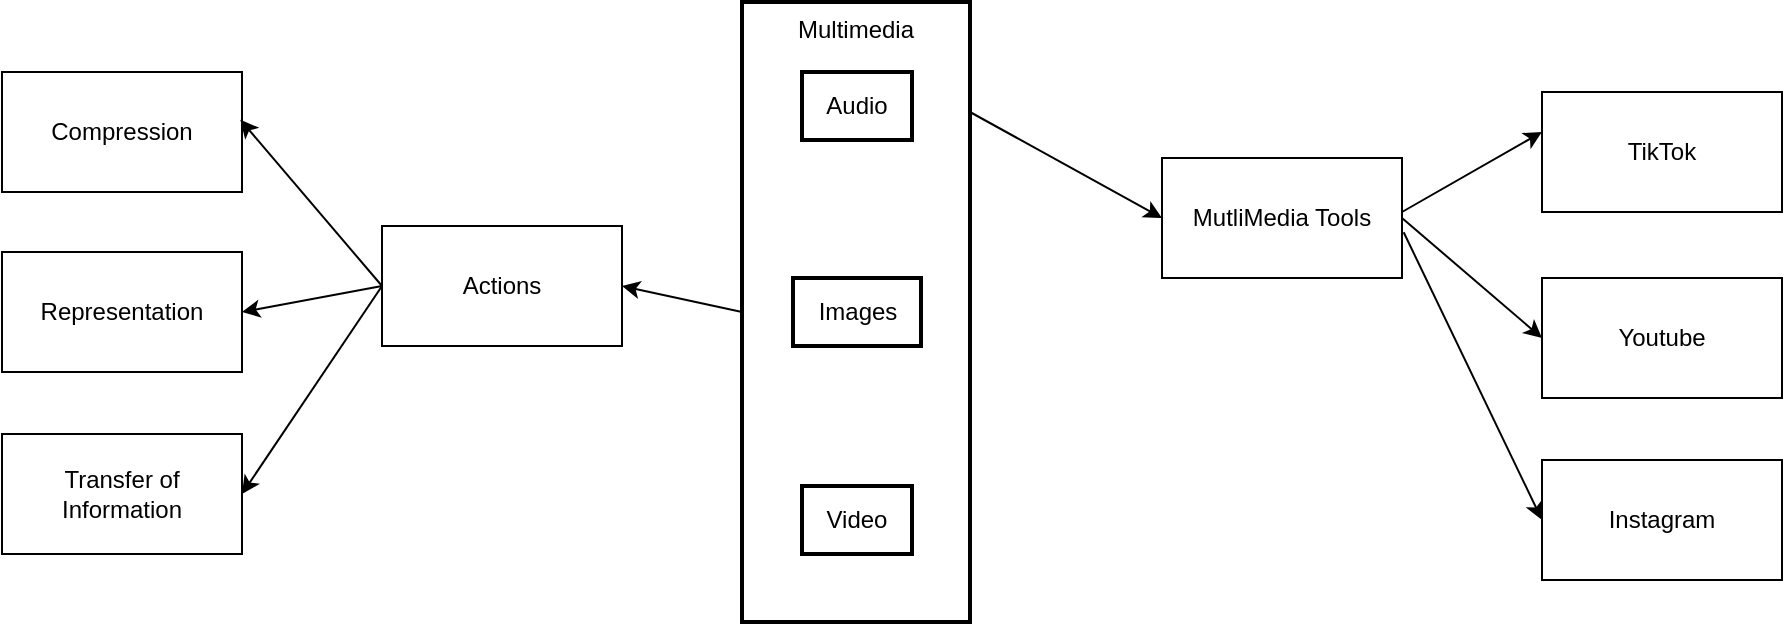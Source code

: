 <mxfile version="24.7.10">
  <diagram name="Page-1" id="rwC9aylAt8nc5SeQCqFg">
    <mxGraphModel dx="1886" dy="694" grid="1" gridSize="10" guides="1" tooltips="1" connect="1" arrows="1" fold="1" page="1" pageScale="1" pageWidth="850" pageHeight="1100" math="0" shadow="0">
      <root>
        <mxCell id="0" />
        <mxCell id="1" parent="0" />
        <mxCell id="6" value="Multimedia" style="whiteSpace=wrap;strokeWidth=2;verticalAlign=top;" parent="1" vertex="1">
          <mxGeometry y="15" width="114" height="310" as="geometry" />
        </mxCell>
        <mxCell id="7" value="Audio" style="whiteSpace=wrap;strokeWidth=2;" parent="1" vertex="1">
          <mxGeometry x="30" y="50" width="55" height="34" as="geometry" />
        </mxCell>
        <mxCell id="8" value="Video" style="whiteSpace=wrap;strokeWidth=2;" parent="1" vertex="1">
          <mxGeometry x="30" y="257" width="55" height="34" as="geometry" />
        </mxCell>
        <mxCell id="9" value="Images" style="whiteSpace=wrap;strokeWidth=2;" parent="1" vertex="1">
          <mxGeometry x="25.5" y="153" width="64" height="34" as="geometry" />
        </mxCell>
        <mxCell id="WNhOF69jlbTIpOULVdSo-18" value="MutliMedia Tools" style="rounded=0;whiteSpace=wrap;html=1;" vertex="1" parent="1">
          <mxGeometry x="210" y="93" width="120" height="60" as="geometry" />
        </mxCell>
        <mxCell id="WNhOF69jlbTIpOULVdSo-19" value="" style="endArrow=classic;html=1;rounded=0;entryX=0;entryY=0.5;entryDx=0;entryDy=0;" edge="1" parent="1" target="WNhOF69jlbTIpOULVdSo-18">
          <mxGeometry width="50" height="50" relative="1" as="geometry">
            <mxPoint x="114" y="70" as="sourcePoint" />
            <mxPoint x="164" y="20" as="targetPoint" />
          </mxGeometry>
        </mxCell>
        <mxCell id="WNhOF69jlbTIpOULVdSo-20" value="Youtube" style="rounded=0;whiteSpace=wrap;html=1;" vertex="1" parent="1">
          <mxGeometry x="400" y="153" width="120" height="60" as="geometry" />
        </mxCell>
        <mxCell id="WNhOF69jlbTIpOULVdSo-21" value="TikTok" style="rounded=0;whiteSpace=wrap;html=1;" vertex="1" parent="1">
          <mxGeometry x="400" y="60" width="120" height="60" as="geometry" />
        </mxCell>
        <mxCell id="WNhOF69jlbTIpOULVdSo-22" value="Instagram" style="rounded=0;whiteSpace=wrap;html=1;" vertex="1" parent="1">
          <mxGeometry x="400" y="244" width="120" height="60" as="geometry" />
        </mxCell>
        <mxCell id="WNhOF69jlbTIpOULVdSo-23" value="" style="endArrow=classic;html=1;rounded=0;entryX=0;entryY=0.333;entryDx=0;entryDy=0;entryPerimeter=0;" edge="1" parent="1" target="WNhOF69jlbTIpOULVdSo-21">
          <mxGeometry width="50" height="50" relative="1" as="geometry">
            <mxPoint x="330" y="120" as="sourcePoint" />
            <mxPoint x="380" y="70" as="targetPoint" />
          </mxGeometry>
        </mxCell>
        <mxCell id="WNhOF69jlbTIpOULVdSo-24" value="" style="endArrow=classic;html=1;rounded=0;entryX=0;entryY=0.5;entryDx=0;entryDy=0;exitX=1;exitY=0.5;exitDx=0;exitDy=0;" edge="1" parent="1" source="WNhOF69jlbTIpOULVdSo-18" target="WNhOF69jlbTIpOULVdSo-20">
          <mxGeometry width="50" height="50" relative="1" as="geometry">
            <mxPoint x="360" y="230" as="sourcePoint" />
            <mxPoint x="410" y="180" as="targetPoint" />
          </mxGeometry>
        </mxCell>
        <mxCell id="WNhOF69jlbTIpOULVdSo-25" value="" style="endArrow=classic;html=1;rounded=0;exitX=1.007;exitY=0.619;exitDx=0;exitDy=0;exitPerimeter=0;entryX=0;entryY=0.5;entryDx=0;entryDy=0;" edge="1" parent="1" source="WNhOF69jlbTIpOULVdSo-18" target="WNhOF69jlbTIpOULVdSo-22">
          <mxGeometry width="50" height="50" relative="1" as="geometry">
            <mxPoint x="360" y="230" as="sourcePoint" />
            <mxPoint x="410" y="180" as="targetPoint" />
          </mxGeometry>
        </mxCell>
        <mxCell id="WNhOF69jlbTIpOULVdSo-26" value="Actions" style="rounded=0;whiteSpace=wrap;html=1;" vertex="1" parent="1">
          <mxGeometry x="-180" y="127" width="120" height="60" as="geometry" />
        </mxCell>
        <mxCell id="WNhOF69jlbTIpOULVdSo-28" value="" style="endArrow=classic;html=1;rounded=0;entryX=1;entryY=0.5;entryDx=0;entryDy=0;" edge="1" parent="1" target="WNhOF69jlbTIpOULVdSo-26">
          <mxGeometry width="50" height="50" relative="1" as="geometry">
            <mxPoint y="170" as="sourcePoint" />
            <mxPoint x="50" y="120" as="targetPoint" />
          </mxGeometry>
        </mxCell>
        <mxCell id="WNhOF69jlbTIpOULVdSo-29" value="Compression" style="rounded=0;whiteSpace=wrap;html=1;" vertex="1" parent="1">
          <mxGeometry x="-370" y="50" width="120" height="60" as="geometry" />
        </mxCell>
        <mxCell id="WNhOF69jlbTIpOULVdSo-30" value="Representation" style="rounded=0;whiteSpace=wrap;html=1;" vertex="1" parent="1">
          <mxGeometry x="-370" y="140" width="120" height="60" as="geometry" />
        </mxCell>
        <mxCell id="WNhOF69jlbTIpOULVdSo-31" value="Transfer of Information" style="rounded=0;whiteSpace=wrap;html=1;" vertex="1" parent="1">
          <mxGeometry x="-370" y="231" width="120" height="60" as="geometry" />
        </mxCell>
        <mxCell id="WNhOF69jlbTIpOULVdSo-32" value="" style="endArrow=classic;html=1;rounded=0;exitX=0;exitY=0.5;exitDx=0;exitDy=0;entryX=0.993;entryY=0.398;entryDx=0;entryDy=0;entryPerimeter=0;" edge="1" parent="1" source="WNhOF69jlbTIpOULVdSo-26" target="WNhOF69jlbTIpOULVdSo-29">
          <mxGeometry width="50" height="50" relative="1" as="geometry">
            <mxPoint x="-110" y="263" as="sourcePoint" />
            <mxPoint x="-60" y="213" as="targetPoint" />
          </mxGeometry>
        </mxCell>
        <mxCell id="WNhOF69jlbTIpOULVdSo-34" value="" style="endArrow=classic;html=1;rounded=0;exitX=0;exitY=0.5;exitDx=0;exitDy=0;entryX=1;entryY=0.5;entryDx=0;entryDy=0;" edge="1" parent="1" source="WNhOF69jlbTIpOULVdSo-26" target="WNhOF69jlbTIpOULVdSo-30">
          <mxGeometry width="50" height="50" relative="1" as="geometry">
            <mxPoint x="-180" y="263" as="sourcePoint" />
            <mxPoint x="-130" y="213" as="targetPoint" />
          </mxGeometry>
        </mxCell>
        <mxCell id="WNhOF69jlbTIpOULVdSo-35" value="" style="endArrow=classic;html=1;rounded=0;exitX=0;exitY=0.5;exitDx=0;exitDy=0;entryX=1;entryY=0.5;entryDx=0;entryDy=0;" edge="1" parent="1" source="WNhOF69jlbTIpOULVdSo-26" target="WNhOF69jlbTIpOULVdSo-31">
          <mxGeometry width="50" height="50" relative="1" as="geometry">
            <mxPoint x="20" y="320" as="sourcePoint" />
            <mxPoint x="70" y="270" as="targetPoint" />
          </mxGeometry>
        </mxCell>
      </root>
    </mxGraphModel>
  </diagram>
</mxfile>
